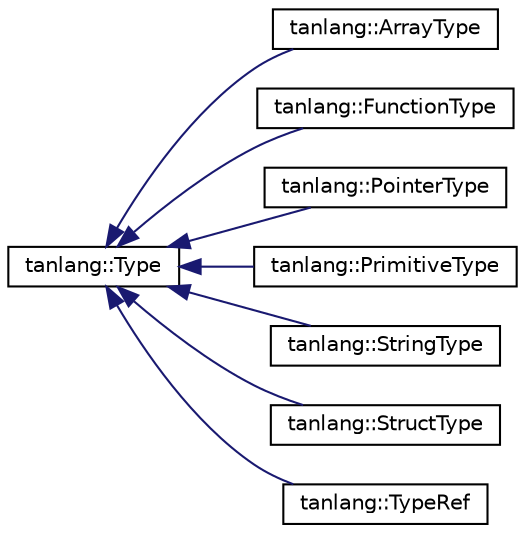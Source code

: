 digraph "Graphical Class Hierarchy"
{
 // LATEX_PDF_SIZE
  edge [fontname="Helvetica",fontsize="10",labelfontname="Helvetica",labelfontsize="10"];
  node [fontname="Helvetica",fontsize="10",shape=record];
  rankdir="LR";
  Node0 [label="tanlang::Type",height=0.2,width=0.4,color="black", fillcolor="white", style="filled",URL="$classtanlang_1_1Type.html",tooltip="Type is immutable once created. The exception is StructType. Its information is updated in multiple s..."];
  Node0 -> Node1 [dir="back",color="midnightblue",fontsize="10",style="solid",fontname="Helvetica"];
  Node1 [label="tanlang::ArrayType",height=0.2,width=0.4,color="black", fillcolor="white", style="filled",URL="$classtanlang_1_1ArrayType.html",tooltip=" "];
  Node0 -> Node2 [dir="back",color="midnightblue",fontsize="10",style="solid",fontname="Helvetica"];
  Node2 [label="tanlang::FunctionType",height=0.2,width=0.4,color="black", fillcolor="white", style="filled",URL="$classtanlang_1_1FunctionType.html",tooltip=" "];
  Node0 -> Node3 [dir="back",color="midnightblue",fontsize="10",style="solid",fontname="Helvetica"];
  Node3 [label="tanlang::PointerType",height=0.2,width=0.4,color="black", fillcolor="white", style="filled",URL="$classtanlang_1_1PointerType.html",tooltip=" "];
  Node0 -> Node4 [dir="back",color="midnightblue",fontsize="10",style="solid",fontname="Helvetica"];
  Node4 [label="tanlang::PrimitiveType",height=0.2,width=0.4,color="black", fillcolor="white", style="filled",URL="$classtanlang_1_1PrimitiveType.html",tooltip=" "];
  Node0 -> Node5 [dir="back",color="midnightblue",fontsize="10",style="solid",fontname="Helvetica"];
  Node5 [label="tanlang::StringType",height=0.2,width=0.4,color="black", fillcolor="white", style="filled",URL="$classtanlang_1_1StringType.html",tooltip=" "];
  Node0 -> Node6 [dir="back",color="midnightblue",fontsize="10",style="solid",fontname="Helvetica"];
  Node6 [label="tanlang::StructType",height=0.2,width=0.4,color="black", fillcolor="white", style="filled",URL="$classtanlang_1_1StructType.html",tooltip=" "];
  Node0 -> Node7 [dir="back",color="midnightblue",fontsize="10",style="solid",fontname="Helvetica"];
  Node7 [label="tanlang::TypeRef",height=0.2,width=0.4,color="black", fillcolor="white", style="filled",URL="$classtanlang_1_1TypeRef.html",tooltip="Placeholder during parsing."];
}
